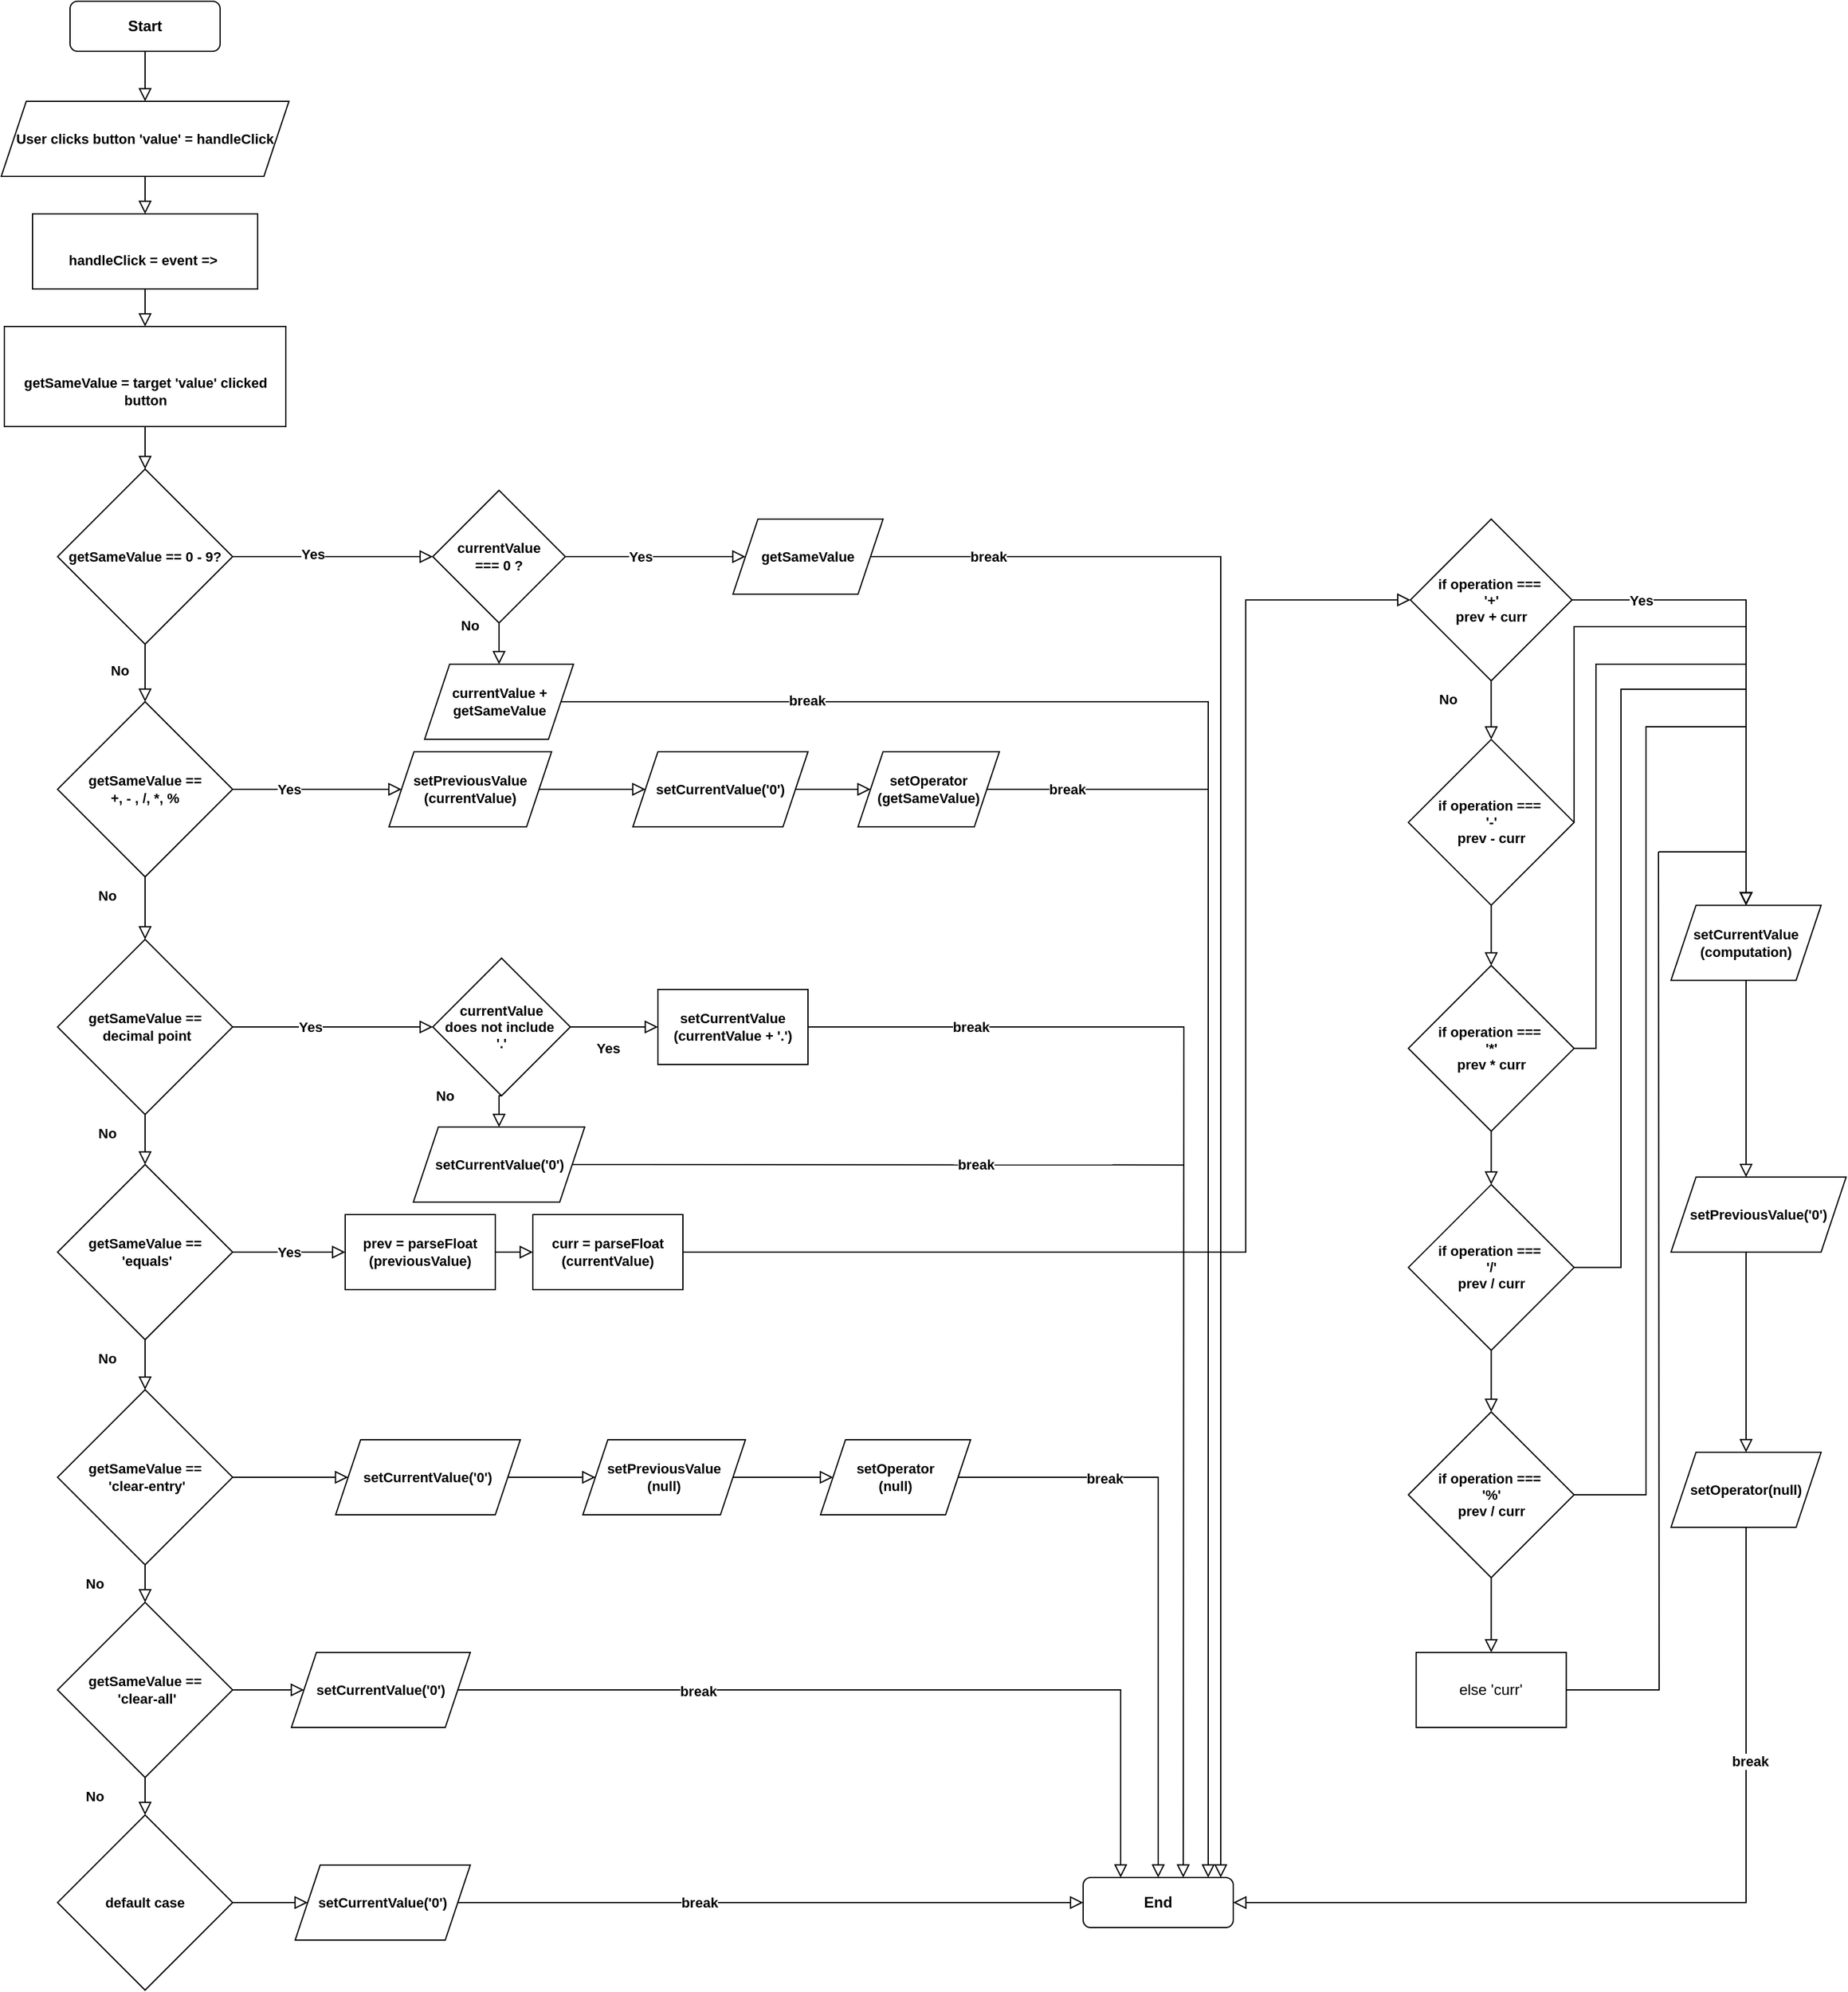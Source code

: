 <mxfile version="20.8.5" type="github">
  <diagram id="C5RBs43oDa-KdzZeNtuy" name="Page-1">
    <mxGraphModel dx="1429" dy="870" grid="1" gridSize="10" guides="1" tooltips="1" connect="1" arrows="1" fold="1" page="1" pageScale="1" pageWidth="1169" pageHeight="827" math="0" shadow="0">
      <root>
        <mxCell id="WIyWlLk6GJQsqaUBKTNV-0" />
        <mxCell id="WIyWlLk6GJQsqaUBKTNV-1" parent="WIyWlLk6GJQsqaUBKTNV-0" />
        <mxCell id="snvaKucYY-6g54bYGPEN-14" style="edgeStyle=orthogonalEdgeStyle;shape=connector;rounded=0;orthogonalLoop=1;jettySize=auto;html=1;exitX=0.5;exitY=1;exitDx=0;exitDy=0;shadow=0;labelBackgroundColor=none;strokeColor=default;strokeWidth=1;fontFamily=Helvetica;fontSize=11;fontColor=default;endArrow=block;endFill=0;endSize=8;entryX=0.5;entryY=0;entryDx=0;entryDy=0;" parent="WIyWlLk6GJQsqaUBKTNV-1" source="WIyWlLk6GJQsqaUBKTNV-3" target="snvaKucYY-6g54bYGPEN-17" edge="1">
          <mxGeometry relative="1" as="geometry">
            <mxPoint x="220" y="140" as="targetPoint" />
          </mxGeometry>
        </mxCell>
        <mxCell id="WIyWlLk6GJQsqaUBKTNV-3" value="Start" style="rounded=1;whiteSpace=wrap;html=1;fontSize=12;glass=0;strokeWidth=1;shadow=0;fontStyle=1" parent="WIyWlLk6GJQsqaUBKTNV-1" vertex="1">
          <mxGeometry x="160" y="40" width="120" height="40" as="geometry" />
        </mxCell>
        <mxCell id="WIyWlLk6GJQsqaUBKTNV-11" value="End" style="rounded=1;whiteSpace=wrap;html=1;fontSize=12;glass=0;strokeWidth=1;shadow=0;fontStyle=1" parent="WIyWlLk6GJQsqaUBKTNV-1" vertex="1">
          <mxGeometry x="970" y="1540" width="120" height="40" as="geometry" />
        </mxCell>
        <mxCell id="snvaKucYY-6g54bYGPEN-28" style="edgeStyle=orthogonalEdgeStyle;shape=connector;rounded=0;orthogonalLoop=1;jettySize=auto;html=1;shadow=0;labelBackgroundColor=none;strokeColor=default;strokeWidth=1;fontFamily=Helvetica;fontSize=11;fontColor=default;endArrow=block;endFill=0;endSize=8;" parent="WIyWlLk6GJQsqaUBKTNV-1" source="snvaKucYY-6g54bYGPEN-17" target="snvaKucYY-6g54bYGPEN-26" edge="1">
          <mxGeometry relative="1" as="geometry" />
        </mxCell>
        <mxCell id="snvaKucYY-6g54bYGPEN-17" value="User clicks button &#39;value&#39; = handleClick" style="shape=parallelogram;perimeter=parallelogramPerimeter;whiteSpace=wrap;html=1;fixedSize=1;fontFamily=Helvetica;fontSize=11;fontColor=default;fontStyle=1" parent="WIyWlLk6GJQsqaUBKTNV-1" vertex="1">
          <mxGeometry x="105" y="120" width="230" height="60" as="geometry" />
        </mxCell>
        <mxCell id="snvaKucYY-6g54bYGPEN-39" style="edgeStyle=orthogonalEdgeStyle;shape=connector;rounded=0;orthogonalLoop=1;jettySize=auto;html=1;exitX=0.5;exitY=1;exitDx=0;exitDy=0;shadow=0;labelBackgroundColor=none;strokeColor=default;strokeWidth=1;fontFamily=Helvetica;fontSize=11;fontColor=default;endArrow=block;endFill=0;endSize=8;" parent="WIyWlLk6GJQsqaUBKTNV-1" source="snvaKucYY-6g54bYGPEN-20" target="snvaKucYY-6g54bYGPEN-33" edge="1">
          <mxGeometry relative="1" as="geometry" />
        </mxCell>
        <mxCell id="snvaKucYY-6g54bYGPEN-61" style="edgeStyle=orthogonalEdgeStyle;shape=connector;rounded=0;orthogonalLoop=1;jettySize=auto;html=1;shadow=0;labelBackgroundColor=none;strokeColor=default;strokeWidth=1;fontFamily=Helvetica;fontSize=11;fontColor=default;endArrow=block;endFill=0;endSize=8;entryX=0;entryY=0.5;entryDx=0;entryDy=0;" parent="WIyWlLk6GJQsqaUBKTNV-1" source="snvaKucYY-6g54bYGPEN-20" target="snvaKucYY-6g54bYGPEN-65" edge="1">
          <mxGeometry relative="1" as="geometry">
            <mxPoint x="520" y="484" as="targetPoint" />
          </mxGeometry>
        </mxCell>
        <mxCell id="snvaKucYY-6g54bYGPEN-62" value="Yes" style="edgeLabel;html=1;align=center;verticalAlign=middle;resizable=0;points=[];fontSize=11;fontFamily=Helvetica;fontColor=default;fontStyle=1" parent="snvaKucYY-6g54bYGPEN-61" vertex="1" connectable="0">
          <mxGeometry x="-0.2" y="2" relative="1" as="geometry">
            <mxPoint as="offset" />
          </mxGeometry>
        </mxCell>
        <mxCell id="snvaKucYY-6g54bYGPEN-20" value="getSameValue == 0 - 9?" style="rhombus;whiteSpace=wrap;html=1;fontFamily=Helvetica;fontSize=11;fontColor=default;fontStyle=1" parent="WIyWlLk6GJQsqaUBKTNV-1" vertex="1">
          <mxGeometry x="150" y="414" width="140" height="140" as="geometry" />
        </mxCell>
        <mxCell id="snvaKucYY-6g54bYGPEN-47" style="edgeStyle=orthogonalEdgeStyle;shape=connector;rounded=0;orthogonalLoop=1;jettySize=auto;html=1;entryX=0.5;entryY=0;entryDx=0;entryDy=0;shadow=0;labelBackgroundColor=none;strokeColor=default;strokeWidth=1;fontFamily=Helvetica;fontSize=11;fontColor=default;endArrow=block;endFill=0;endSize=8;" parent="WIyWlLk6GJQsqaUBKTNV-1" source="snvaKucYY-6g54bYGPEN-26" target="snvaKucYY-6g54bYGPEN-44" edge="1">
          <mxGeometry relative="1" as="geometry" />
        </mxCell>
        <mxCell id="snvaKucYY-6g54bYGPEN-26" value="&lt;br&gt;handleClick = event =&amp;gt;&amp;nbsp;" style="rounded=0;whiteSpace=wrap;html=1;fontFamily=Helvetica;fontSize=11;fontColor=default;fontStyle=1" parent="WIyWlLk6GJQsqaUBKTNV-1" vertex="1">
          <mxGeometry x="130" y="210" width="180" height="60" as="geometry" />
        </mxCell>
        <mxCell id="snvaKucYY-6g54bYGPEN-40" style="edgeStyle=orthogonalEdgeStyle;shape=connector;rounded=0;orthogonalLoop=1;jettySize=auto;html=1;shadow=0;labelBackgroundColor=none;strokeColor=default;strokeWidth=1;fontFamily=Helvetica;fontSize=11;fontColor=default;endArrow=block;endFill=0;endSize=8;" parent="WIyWlLk6GJQsqaUBKTNV-1" source="snvaKucYY-6g54bYGPEN-33" target="snvaKucYY-6g54bYGPEN-35" edge="1">
          <mxGeometry relative="1" as="geometry" />
        </mxCell>
        <mxCell id="snvaKucYY-6g54bYGPEN-74" style="edgeStyle=orthogonalEdgeStyle;shape=connector;rounded=0;orthogonalLoop=1;jettySize=auto;html=1;exitX=1;exitY=0.5;exitDx=0;exitDy=0;shadow=0;labelBackgroundColor=none;strokeColor=default;strokeWidth=1;fontFamily=Helvetica;fontSize=11;fontColor=default;endArrow=block;endFill=0;endSize=8;" parent="WIyWlLk6GJQsqaUBKTNV-1" source="snvaKucYY-6g54bYGPEN-33" target="snvaKucYY-6g54bYGPEN-76" edge="1">
          <mxGeometry relative="1" as="geometry">
            <mxPoint x="440" y="670" as="targetPoint" />
          </mxGeometry>
        </mxCell>
        <mxCell id="snvaKucYY-6g54bYGPEN-75" value="Yes" style="edgeLabel;html=1;align=center;verticalAlign=middle;resizable=0;points=[];fontSize=11;fontFamily=Helvetica;fontColor=default;fontStyle=1" parent="snvaKucYY-6g54bYGPEN-74" vertex="1" connectable="0">
          <mxGeometry x="-0.337" y="-2" relative="1" as="geometry">
            <mxPoint y="-2" as="offset" />
          </mxGeometry>
        </mxCell>
        <mxCell id="snvaKucYY-6g54bYGPEN-33" value="getSameValue ==&lt;br&gt;&amp;nbsp;+, - , /, *, %&amp;nbsp;" style="rhombus;whiteSpace=wrap;html=1;fontFamily=Helvetica;fontSize=11;fontColor=default;fontStyle=1" parent="WIyWlLk6GJQsqaUBKTNV-1" vertex="1">
          <mxGeometry x="150" y="600" width="140" height="140" as="geometry" />
        </mxCell>
        <mxCell id="snvaKucYY-6g54bYGPEN-41" style="edgeStyle=orthogonalEdgeStyle;shape=connector;rounded=0;orthogonalLoop=1;jettySize=auto;html=1;shadow=0;labelBackgroundColor=none;strokeColor=default;strokeWidth=1;fontFamily=Helvetica;fontSize=11;fontColor=default;endArrow=block;endFill=0;endSize=8;" parent="WIyWlLk6GJQsqaUBKTNV-1" source="snvaKucYY-6g54bYGPEN-35" target="snvaKucYY-6g54bYGPEN-36" edge="1">
          <mxGeometry relative="1" as="geometry" />
        </mxCell>
        <mxCell id="snvaKucYY-6g54bYGPEN-87" style="edgeStyle=orthogonalEdgeStyle;shape=connector;rounded=0;orthogonalLoop=1;jettySize=auto;html=1;shadow=0;labelBackgroundColor=none;strokeColor=default;strokeWidth=1;fontFamily=Helvetica;fontSize=11;fontColor=default;endArrow=block;endFill=0;endSize=8;entryX=0;entryY=0.5;entryDx=0;entryDy=0;" parent="WIyWlLk6GJQsqaUBKTNV-1" source="snvaKucYY-6g54bYGPEN-35" target="snvaKucYY-6g54bYGPEN-92" edge="1">
          <mxGeometry relative="1" as="geometry">
            <mxPoint x="457" y="860" as="targetPoint" />
          </mxGeometry>
        </mxCell>
        <mxCell id="snvaKucYY-6g54bYGPEN-88" value="Yes" style="edgeLabel;html=1;align=center;verticalAlign=middle;resizable=0;points=[];fontSize=11;fontFamily=Helvetica;fontColor=default;fontStyle=1" parent="snvaKucYY-6g54bYGPEN-87" vertex="1" connectable="0">
          <mxGeometry x="-0.224" relative="1" as="geometry">
            <mxPoint as="offset" />
          </mxGeometry>
        </mxCell>
        <mxCell id="snvaKucYY-6g54bYGPEN-35" value="getSameValue ==&lt;br&gt;&amp;nbsp;decimal point" style="rhombus;whiteSpace=wrap;html=1;fontFamily=Helvetica;fontSize=11;fontColor=default;fontStyle=1" parent="WIyWlLk6GJQsqaUBKTNV-1" vertex="1">
          <mxGeometry x="150" y="790" width="140" height="140" as="geometry" />
        </mxCell>
        <mxCell id="snvaKucYY-6g54bYGPEN-42" style="edgeStyle=orthogonalEdgeStyle;shape=connector;rounded=0;orthogonalLoop=1;jettySize=auto;html=1;shadow=0;labelBackgroundColor=none;strokeColor=default;strokeWidth=1;fontFamily=Helvetica;fontSize=11;fontColor=default;endArrow=block;endFill=0;endSize=8;" parent="WIyWlLk6GJQsqaUBKTNV-1" source="snvaKucYY-6g54bYGPEN-36" target="snvaKucYY-6g54bYGPEN-38" edge="1">
          <mxGeometry relative="1" as="geometry" />
        </mxCell>
        <mxCell id="snvaKucYY-6g54bYGPEN-100" style="edgeStyle=orthogonalEdgeStyle;shape=connector;rounded=0;orthogonalLoop=1;jettySize=auto;html=1;shadow=0;labelBackgroundColor=none;strokeColor=default;strokeWidth=1;fontFamily=Helvetica;fontSize=11;fontColor=default;endArrow=block;endFill=0;endSize=8;entryX=0;entryY=0.5;entryDx=0;entryDy=0;" parent="WIyWlLk6GJQsqaUBKTNV-1" source="snvaKucYY-6g54bYGPEN-36" target="snvaKucYY-6g54bYGPEN-102" edge="1">
          <mxGeometry relative="1" as="geometry">
            <mxPoint x="380" y="1040" as="targetPoint" />
          </mxGeometry>
        </mxCell>
        <mxCell id="snvaKucYY-6g54bYGPEN-36" value="getSameValue ==&lt;br&gt;&amp;nbsp;&#39;equals&#39;" style="rhombus;whiteSpace=wrap;html=1;fontFamily=Helvetica;fontSize=11;fontColor=default;fontStyle=1" parent="WIyWlLk6GJQsqaUBKTNV-1" vertex="1">
          <mxGeometry x="150" y="970" width="140" height="140" as="geometry" />
        </mxCell>
        <mxCell id="snvaKucYY-6g54bYGPEN-49" style="edgeStyle=orthogonalEdgeStyle;shape=connector;rounded=0;orthogonalLoop=1;jettySize=auto;html=1;shadow=0;labelBackgroundColor=none;strokeColor=default;strokeWidth=1;fontFamily=Helvetica;fontSize=11;fontColor=default;endArrow=block;endFill=0;endSize=8;" parent="WIyWlLk6GJQsqaUBKTNV-1" source="snvaKucYY-6g54bYGPEN-37" target="snvaKucYY-6g54bYGPEN-45" edge="1">
          <mxGeometry relative="1" as="geometry" />
        </mxCell>
        <mxCell id="snvaKucYY-6g54bYGPEN-164" style="edgeStyle=orthogonalEdgeStyle;shape=connector;rounded=0;orthogonalLoop=1;jettySize=auto;html=1;shadow=0;labelBackgroundColor=none;strokeColor=default;strokeWidth=1;fontFamily=Helvetica;fontSize=11;fontColor=default;endArrow=block;endFill=0;endSize=8;" parent="WIyWlLk6GJQsqaUBKTNV-1" source="snvaKucYY-6g54bYGPEN-37" target="snvaKucYY-6g54bYGPEN-160" edge="1">
          <mxGeometry relative="1" as="geometry" />
        </mxCell>
        <mxCell id="snvaKucYY-6g54bYGPEN-37" value="getSameValue ==&lt;br&gt;&amp;nbsp;&#39;clear-all&#39;" style="rhombus;whiteSpace=wrap;html=1;fontFamily=Helvetica;fontSize=11;fontColor=default;fontStyle=1" parent="WIyWlLk6GJQsqaUBKTNV-1" vertex="1">
          <mxGeometry x="150" y="1320" width="140" height="140" as="geometry" />
        </mxCell>
        <mxCell id="snvaKucYY-6g54bYGPEN-43" style="edgeStyle=orthogonalEdgeStyle;shape=connector;rounded=0;orthogonalLoop=1;jettySize=auto;html=1;shadow=0;labelBackgroundColor=none;strokeColor=default;strokeWidth=1;fontFamily=Helvetica;fontSize=11;fontColor=default;endArrow=block;endFill=0;endSize=8;" parent="WIyWlLk6GJQsqaUBKTNV-1" source="snvaKucYY-6g54bYGPEN-38" target="snvaKucYY-6g54bYGPEN-37" edge="1">
          <mxGeometry relative="1" as="geometry" />
        </mxCell>
        <mxCell id="snvaKucYY-6g54bYGPEN-156" style="edgeStyle=orthogonalEdgeStyle;shape=connector;rounded=0;orthogonalLoop=1;jettySize=auto;html=1;shadow=0;labelBackgroundColor=none;strokeColor=default;strokeWidth=1;fontFamily=Helvetica;fontSize=11;fontColor=default;endArrow=block;endFill=0;endSize=8;entryX=0;entryY=0.5;entryDx=0;entryDy=0;" parent="WIyWlLk6GJQsqaUBKTNV-1" source="snvaKucYY-6g54bYGPEN-38" target="snvaKucYY-6g54bYGPEN-157" edge="1">
          <mxGeometry relative="1" as="geometry">
            <mxPoint x="400" y="1220" as="targetPoint" />
          </mxGeometry>
        </mxCell>
        <mxCell id="snvaKucYY-6g54bYGPEN-38" value="getSameValue ==&lt;br&gt;&amp;nbsp;&#39;clear-entry&#39;" style="rhombus;whiteSpace=wrap;html=1;fontFamily=Helvetica;fontSize=11;fontColor=default;fontStyle=1" parent="WIyWlLk6GJQsqaUBKTNV-1" vertex="1">
          <mxGeometry x="150" y="1150" width="140" height="140" as="geometry" />
        </mxCell>
        <mxCell id="snvaKucYY-6g54bYGPEN-48" style="edgeStyle=orthogonalEdgeStyle;shape=connector;rounded=0;orthogonalLoop=1;jettySize=auto;html=1;entryX=0.5;entryY=0;entryDx=0;entryDy=0;shadow=0;labelBackgroundColor=none;strokeColor=default;strokeWidth=1;fontFamily=Helvetica;fontSize=11;fontColor=default;endArrow=block;endFill=0;endSize=8;" parent="WIyWlLk6GJQsqaUBKTNV-1" source="snvaKucYY-6g54bYGPEN-44" target="snvaKucYY-6g54bYGPEN-20" edge="1">
          <mxGeometry relative="1" as="geometry" />
        </mxCell>
        <mxCell id="snvaKucYY-6g54bYGPEN-44" value="&lt;br&gt;&lt;p&gt;&lt;/p&gt;getSameValue = target &#39;value&#39; clicked button&lt;br&gt;" style="rounded=0;whiteSpace=wrap;html=1;fontFamily=Helvetica;fontSize=11;fontColor=default;fontStyle=1" parent="WIyWlLk6GJQsqaUBKTNV-1" vertex="1">
          <mxGeometry x="107.5" y="300" width="225" height="80" as="geometry" />
        </mxCell>
        <mxCell id="snvaKucYY-6g54bYGPEN-162" style="edgeStyle=orthogonalEdgeStyle;shape=connector;rounded=0;orthogonalLoop=1;jettySize=auto;html=1;shadow=0;labelBackgroundColor=none;strokeColor=default;strokeWidth=1;fontFamily=Helvetica;fontSize=11;fontColor=default;endArrow=block;endFill=0;endSize=8;" parent="WIyWlLk6GJQsqaUBKTNV-1" source="snvaKucYY-6g54bYGPEN-45" target="snvaKucYY-6g54bYGPEN-161" edge="1">
          <mxGeometry relative="1" as="geometry" />
        </mxCell>
        <mxCell id="snvaKucYY-6g54bYGPEN-45" value="default case" style="rhombus;whiteSpace=wrap;html=1;fontFamily=Helvetica;fontSize=11;fontColor=default;fontStyle=1" parent="WIyWlLk6GJQsqaUBKTNV-1" vertex="1">
          <mxGeometry x="150" y="1490" width="140" height="140" as="geometry" />
        </mxCell>
        <mxCell id="snvaKucYY-6g54bYGPEN-55" value="No" style="text;html=1;strokeColor=none;fillColor=none;align=center;verticalAlign=middle;whiteSpace=wrap;rounded=0;fontFamily=Helvetica;fontSize=11;fontColor=default;fontStyle=1" parent="WIyWlLk6GJQsqaUBKTNV-1" vertex="1">
          <mxGeometry x="170" y="560" width="60" height="30" as="geometry" />
        </mxCell>
        <mxCell id="snvaKucYY-6g54bYGPEN-56" value="No" style="text;html=1;strokeColor=none;fillColor=none;align=center;verticalAlign=middle;whiteSpace=wrap;rounded=0;fontFamily=Helvetica;fontSize=11;fontColor=default;fontStyle=1" parent="WIyWlLk6GJQsqaUBKTNV-1" vertex="1">
          <mxGeometry x="160" y="740" width="60" height="30" as="geometry" />
        </mxCell>
        <mxCell id="snvaKucYY-6g54bYGPEN-57" value="No" style="text;html=1;strokeColor=none;fillColor=none;align=center;verticalAlign=middle;whiteSpace=wrap;rounded=0;fontFamily=Helvetica;fontSize=11;fontColor=default;fontStyle=1" parent="WIyWlLk6GJQsqaUBKTNV-1" vertex="1">
          <mxGeometry x="160" y="930" width="60" height="30" as="geometry" />
        </mxCell>
        <mxCell id="snvaKucYY-6g54bYGPEN-58" value="No" style="text;html=1;strokeColor=none;fillColor=none;align=center;verticalAlign=middle;whiteSpace=wrap;rounded=0;fontFamily=Helvetica;fontSize=11;fontColor=default;fontStyle=1" parent="WIyWlLk6GJQsqaUBKTNV-1" vertex="1">
          <mxGeometry x="160" y="1110" width="60" height="30" as="geometry" />
        </mxCell>
        <mxCell id="snvaKucYY-6g54bYGPEN-59" value="No" style="text;html=1;strokeColor=none;fillColor=none;align=center;verticalAlign=middle;whiteSpace=wrap;rounded=0;fontFamily=Helvetica;fontSize=11;fontColor=default;fontStyle=1" parent="WIyWlLk6GJQsqaUBKTNV-1" vertex="1">
          <mxGeometry x="150" y="1290" width="60" height="30" as="geometry" />
        </mxCell>
        <mxCell id="snvaKucYY-6g54bYGPEN-60" value="No" style="text;html=1;strokeColor=none;fillColor=none;align=center;verticalAlign=middle;whiteSpace=wrap;rounded=0;fontFamily=Helvetica;fontSize=11;fontColor=default;fontStyle=1" parent="WIyWlLk6GJQsqaUBKTNV-1" vertex="1">
          <mxGeometry x="150" y="1460" width="60" height="30" as="geometry" />
        </mxCell>
        <mxCell id="snvaKucYY-6g54bYGPEN-66" style="edgeStyle=orthogonalEdgeStyle;shape=connector;rounded=0;orthogonalLoop=1;jettySize=auto;html=1;exitX=1;exitY=0.5;exitDx=0;exitDy=0;shadow=0;labelBackgroundColor=none;strokeColor=default;strokeWidth=1;fontFamily=Helvetica;fontSize=11;fontColor=default;endArrow=block;endFill=0;endSize=8;entryX=0;entryY=0.5;entryDx=0;entryDy=0;" parent="WIyWlLk6GJQsqaUBKTNV-1" source="snvaKucYY-6g54bYGPEN-65" target="snvaKucYY-6g54bYGPEN-67" edge="1">
          <mxGeometry relative="1" as="geometry">
            <mxPoint x="700" y="484" as="targetPoint" />
          </mxGeometry>
        </mxCell>
        <mxCell id="snvaKucYY-6g54bYGPEN-69" value="Yes" style="edgeLabel;html=1;align=center;verticalAlign=middle;resizable=0;points=[];fontSize=11;fontFamily=Helvetica;fontColor=default;fontStyle=1" parent="snvaKucYY-6g54bYGPEN-66" vertex="1" connectable="0">
          <mxGeometry x="-0.164" y="-3" relative="1" as="geometry">
            <mxPoint y="-3" as="offset" />
          </mxGeometry>
        </mxCell>
        <mxCell id="snvaKucYY-6g54bYGPEN-70" style="edgeStyle=orthogonalEdgeStyle;shape=connector;rounded=0;orthogonalLoop=1;jettySize=auto;html=1;exitX=0.5;exitY=1;exitDx=0;exitDy=0;shadow=0;labelBackgroundColor=none;strokeColor=default;strokeWidth=1;fontFamily=Helvetica;fontSize=11;fontColor=default;endArrow=block;endFill=0;endSize=8;entryX=0.5;entryY=0;entryDx=0;entryDy=0;" parent="WIyWlLk6GJQsqaUBKTNV-1" source="snvaKucYY-6g54bYGPEN-65" target="snvaKucYY-6g54bYGPEN-71" edge="1">
          <mxGeometry relative="1" as="geometry">
            <mxPoint x="503" y="570" as="targetPoint" />
          </mxGeometry>
        </mxCell>
        <mxCell id="snvaKucYY-6g54bYGPEN-65" value="currentValue &lt;br&gt;=== 0 ?" style="rhombus;whiteSpace=wrap;html=1;fontFamily=Helvetica;fontSize=11;fontColor=default;fontStyle=1" parent="WIyWlLk6GJQsqaUBKTNV-1" vertex="1">
          <mxGeometry x="450" y="431" width="106" height="106" as="geometry" />
        </mxCell>
        <mxCell id="snvaKucYY-6g54bYGPEN-68" style="edgeStyle=orthogonalEdgeStyle;shape=connector;rounded=0;orthogonalLoop=1;jettySize=auto;html=1;shadow=0;labelBackgroundColor=none;strokeColor=default;strokeWidth=1;fontFamily=Helvetica;fontSize=11;fontColor=default;endArrow=block;endFill=0;endSize=8;" parent="WIyWlLk6GJQsqaUBKTNV-1" source="snvaKucYY-6g54bYGPEN-67" target="WIyWlLk6GJQsqaUBKTNV-11" edge="1">
          <mxGeometry relative="1" as="geometry">
            <Array as="points">
              <mxPoint x="1080" y="484" />
            </Array>
          </mxGeometry>
        </mxCell>
        <mxCell id="snvaKucYY-6g54bYGPEN-78" value="break" style="edgeLabel;html=1;align=center;verticalAlign=middle;resizable=0;points=[];fontSize=11;fontFamily=Helvetica;fontColor=default;fontStyle=1" parent="snvaKucYY-6g54bYGPEN-68" vertex="1" connectable="0">
          <mxGeometry x="-0.859" y="-4" relative="1" as="geometry">
            <mxPoint y="-4" as="offset" />
          </mxGeometry>
        </mxCell>
        <mxCell id="snvaKucYY-6g54bYGPEN-67" value="getSameValue" style="shape=parallelogram;perimeter=parallelogramPerimeter;whiteSpace=wrap;html=1;fixedSize=1;fontFamily=Helvetica;fontSize=11;fontColor=default;align=center;strokeColor=default;fillColor=default;fontStyle=1" parent="WIyWlLk6GJQsqaUBKTNV-1" vertex="1">
          <mxGeometry x="690" y="454" width="120" height="60" as="geometry" />
        </mxCell>
        <mxCell id="snvaKucYY-6g54bYGPEN-72" style="edgeStyle=orthogonalEdgeStyle;shape=connector;rounded=0;orthogonalLoop=1;jettySize=auto;html=1;entryX=0.833;entryY=0;entryDx=0;entryDy=0;entryPerimeter=0;shadow=0;labelBackgroundColor=none;strokeColor=default;strokeWidth=1;fontFamily=Helvetica;fontSize=11;fontColor=default;endArrow=block;endFill=0;endSize=8;" parent="WIyWlLk6GJQsqaUBKTNV-1" source="snvaKucYY-6g54bYGPEN-71" target="WIyWlLk6GJQsqaUBKTNV-11" edge="1">
          <mxGeometry relative="1" as="geometry" />
        </mxCell>
        <mxCell id="snvaKucYY-6g54bYGPEN-77" value="break" style="edgeLabel;html=1;align=center;verticalAlign=middle;resizable=0;points=[];fontSize=11;fontFamily=Helvetica;fontColor=default;fontStyle=1" parent="snvaKucYY-6g54bYGPEN-72" vertex="1" connectable="0">
          <mxGeometry x="-0.731" y="1" relative="1" as="geometry">
            <mxPoint as="offset" />
          </mxGeometry>
        </mxCell>
        <mxCell id="snvaKucYY-6g54bYGPEN-71" value="currentValue + getSameValue" style="shape=parallelogram;perimeter=parallelogramPerimeter;whiteSpace=wrap;html=1;fixedSize=1;fontFamily=Helvetica;fontSize=11;fontColor=default;align=center;strokeColor=default;fillColor=default;fontStyle=1" parent="WIyWlLk6GJQsqaUBKTNV-1" vertex="1">
          <mxGeometry x="443.5" y="570" width="119" height="60" as="geometry" />
        </mxCell>
        <mxCell id="snvaKucYY-6g54bYGPEN-73" value="No" style="text;html=1;strokeColor=none;fillColor=none;align=center;verticalAlign=middle;whiteSpace=wrap;rounded=0;fontFamily=Helvetica;fontSize=11;fontColor=default;fontStyle=1" parent="WIyWlLk6GJQsqaUBKTNV-1" vertex="1">
          <mxGeometry x="450" y="524" width="60" height="30" as="geometry" />
        </mxCell>
        <mxCell id="snvaKucYY-6g54bYGPEN-82" style="edgeStyle=orthogonalEdgeStyle;shape=connector;rounded=0;orthogonalLoop=1;jettySize=auto;html=1;entryX=0;entryY=0.5;entryDx=0;entryDy=0;shadow=0;labelBackgroundColor=none;strokeColor=default;strokeWidth=1;fontFamily=Helvetica;fontSize=11;fontColor=default;endArrow=block;endFill=0;endSize=8;" parent="WIyWlLk6GJQsqaUBKTNV-1" source="snvaKucYY-6g54bYGPEN-76" target="snvaKucYY-6g54bYGPEN-81" edge="1">
          <mxGeometry relative="1" as="geometry" />
        </mxCell>
        <mxCell id="snvaKucYY-6g54bYGPEN-76" value="setPreviousValue&lt;br&gt;(currentValue)" style="shape=parallelogram;perimeter=parallelogramPerimeter;whiteSpace=wrap;html=1;fixedSize=1;fontFamily=Helvetica;fontSize=11;fontColor=default;align=center;strokeColor=default;fillColor=default;fontStyle=1" parent="WIyWlLk6GJQsqaUBKTNV-1" vertex="1">
          <mxGeometry x="415" y="640" width="130" height="60" as="geometry" />
        </mxCell>
        <mxCell id="snvaKucYY-6g54bYGPEN-84" style="edgeStyle=orthogonalEdgeStyle;shape=connector;rounded=0;orthogonalLoop=1;jettySize=auto;html=1;entryX=0;entryY=0.5;entryDx=0;entryDy=0;shadow=0;labelBackgroundColor=none;strokeColor=default;strokeWidth=1;fontFamily=Helvetica;fontSize=11;fontColor=default;endArrow=block;endFill=0;endSize=8;" parent="WIyWlLk6GJQsqaUBKTNV-1" source="snvaKucYY-6g54bYGPEN-81" target="snvaKucYY-6g54bYGPEN-83" edge="1">
          <mxGeometry relative="1" as="geometry" />
        </mxCell>
        <mxCell id="snvaKucYY-6g54bYGPEN-81" value="setCurrentValue(&#39;0&#39;)" style="shape=parallelogram;perimeter=parallelogramPerimeter;whiteSpace=wrap;html=1;fixedSize=1;fontFamily=Helvetica;fontSize=11;fontColor=default;align=center;strokeColor=default;fillColor=default;fontStyle=1" parent="WIyWlLk6GJQsqaUBKTNV-1" vertex="1">
          <mxGeometry x="610" y="640" width="140" height="60" as="geometry" />
        </mxCell>
        <mxCell id="snvaKucYY-6g54bYGPEN-85" style="edgeStyle=orthogonalEdgeStyle;rounded=0;orthogonalLoop=1;jettySize=auto;html=1;shadow=0;labelBackgroundColor=none;strokeColor=default;strokeWidth=1;fontFamily=Helvetica;fontSize=11;fontColor=default;endArrow=none;endFill=0;" parent="WIyWlLk6GJQsqaUBKTNV-1" source="snvaKucYY-6g54bYGPEN-83" edge="1">
          <mxGeometry relative="1" as="geometry">
            <mxPoint x="1070" y="1530" as="targetPoint" />
            <Array as="points">
              <mxPoint x="1070" y="670" />
            </Array>
          </mxGeometry>
        </mxCell>
        <mxCell id="snvaKucYY-6g54bYGPEN-86" value="break" style="edgeLabel;html=1;align=center;verticalAlign=middle;resizable=0;points=[];fontSize=11;fontFamily=Helvetica;fontColor=default;fontStyle=1" parent="snvaKucYY-6g54bYGPEN-85" vertex="1" connectable="0">
          <mxGeometry x="-0.845" y="4" relative="1" as="geometry">
            <mxPoint x="-17" y="4" as="offset" />
          </mxGeometry>
        </mxCell>
        <mxCell id="snvaKucYY-6g54bYGPEN-83" value="setOperator&lt;br&gt;(getSameValue)" style="shape=parallelogram;perimeter=parallelogramPerimeter;whiteSpace=wrap;html=1;fixedSize=1;fontFamily=Helvetica;fontSize=11;fontColor=default;align=center;strokeColor=default;fillColor=default;fontStyle=1" parent="WIyWlLk6GJQsqaUBKTNV-1" vertex="1">
          <mxGeometry x="790" y="640" width="113" height="60" as="geometry" />
        </mxCell>
        <mxCell id="snvaKucYY-6g54bYGPEN-94" style="edgeStyle=orthogonalEdgeStyle;shape=connector;rounded=0;orthogonalLoop=1;jettySize=auto;html=1;exitX=0.5;exitY=1;exitDx=0;exitDy=0;entryX=0.5;entryY=0;entryDx=0;entryDy=0;shadow=0;labelBackgroundColor=none;strokeColor=default;strokeWidth=1;fontFamily=Helvetica;fontSize=11;fontColor=default;endArrow=block;endFill=0;endSize=8;" parent="WIyWlLk6GJQsqaUBKTNV-1" source="snvaKucYY-6g54bYGPEN-92" target="snvaKucYY-6g54bYGPEN-93" edge="1">
          <mxGeometry relative="1" as="geometry" />
        </mxCell>
        <mxCell id="snvaKucYY-6g54bYGPEN-96" style="edgeStyle=orthogonalEdgeStyle;shape=connector;rounded=0;orthogonalLoop=1;jettySize=auto;html=1;exitX=1;exitY=0.5;exitDx=0;exitDy=0;shadow=0;labelBackgroundColor=none;strokeColor=default;strokeWidth=1;fontFamily=Helvetica;fontSize=11;fontColor=default;endArrow=block;endFill=0;endSize=8;" parent="WIyWlLk6GJQsqaUBKTNV-1" source="snvaKucYY-6g54bYGPEN-92" target="snvaKucYY-6g54bYGPEN-95" edge="1">
          <mxGeometry relative="1" as="geometry" />
        </mxCell>
        <mxCell id="snvaKucYY-6g54bYGPEN-92" value="currentValue&lt;br&gt;does not include&amp;nbsp;&lt;br&gt;&#39;.&#39;" style="rhombus;whiteSpace=wrap;html=1;fontFamily=Helvetica;fontSize=11;fontColor=default;fontStyle=1" parent="WIyWlLk6GJQsqaUBKTNV-1" vertex="1">
          <mxGeometry x="450" y="805" width="110" height="110" as="geometry" />
        </mxCell>
        <mxCell id="2EMOW8nWcI9XX6HCm4bZ-7" style="edgeStyle=none;curved=1;rounded=0;orthogonalLoop=1;jettySize=auto;html=1;exitX=1;exitY=0.5;exitDx=0;exitDy=0;fontSize=12;endArrow=none;endFill=0;" edge="1" parent="WIyWlLk6GJQsqaUBKTNV-1" source="snvaKucYY-6g54bYGPEN-93">
          <mxGeometry relative="1" as="geometry">
            <mxPoint x="1050.0" y="970.333" as="targetPoint" />
          </mxGeometry>
        </mxCell>
        <mxCell id="2EMOW8nWcI9XX6HCm4bZ-8" value="break" style="edgeLabel;html=1;align=center;verticalAlign=middle;resizable=0;points=[];fontSize=11;fontStyle=1" vertex="1" connectable="0" parent="2EMOW8nWcI9XX6HCm4bZ-7">
          <mxGeometry x="0.319" relative="1" as="geometry">
            <mxPoint as="offset" />
          </mxGeometry>
        </mxCell>
        <mxCell id="snvaKucYY-6g54bYGPEN-93" value="setCurrentValue(&#39;0&#39;)" style="shape=parallelogram;perimeter=parallelogramPerimeter;whiteSpace=wrap;html=1;fixedSize=1;fontFamily=Helvetica;fontSize=11;fontColor=default;align=center;strokeColor=default;fillColor=default;fontStyle=1" parent="WIyWlLk6GJQsqaUBKTNV-1" vertex="1">
          <mxGeometry x="434.5" y="940" width="137" height="60" as="geometry" />
        </mxCell>
        <mxCell id="snvaKucYY-6g54bYGPEN-97" style="edgeStyle=orthogonalEdgeStyle;shape=connector;rounded=0;orthogonalLoop=1;jettySize=auto;html=1;shadow=0;labelBackgroundColor=none;strokeColor=default;strokeWidth=1;fontFamily=Helvetica;fontSize=11;fontColor=default;endArrow=block;endFill=0;endSize=8;" parent="WIyWlLk6GJQsqaUBKTNV-1" source="snvaKucYY-6g54bYGPEN-95" edge="1">
          <mxGeometry relative="1" as="geometry">
            <mxPoint x="1050" y="1540" as="targetPoint" />
          </mxGeometry>
        </mxCell>
        <mxCell id="snvaKucYY-6g54bYGPEN-95" value="setCurrentValue&lt;br&gt;(currentValue + &#39;.&#39;)" style="rounded=0;whiteSpace=wrap;html=1;fontFamily=Helvetica;fontSize=11;fontColor=default;fontStyle=1" parent="WIyWlLk6GJQsqaUBKTNV-1" vertex="1">
          <mxGeometry x="630" y="830" width="120" height="60" as="geometry" />
        </mxCell>
        <mxCell id="snvaKucYY-6g54bYGPEN-98" value="No" style="text;html=1;strokeColor=none;fillColor=none;align=center;verticalAlign=middle;whiteSpace=wrap;rounded=0;fontFamily=Helvetica;fontSize=11;fontColor=default;fontStyle=1" parent="WIyWlLk6GJQsqaUBKTNV-1" vertex="1">
          <mxGeometry x="430" y="900" width="60" height="30" as="geometry" />
        </mxCell>
        <mxCell id="snvaKucYY-6g54bYGPEN-99" value="break" style="edgeLabel;html=1;align=center;verticalAlign=middle;resizable=0;points=[];fontSize=11;fontFamily=Helvetica;fontColor=default;fontStyle=1" parent="WIyWlLk6GJQsqaUBKTNV-1" vertex="1" connectable="0">
          <mxGeometry x="879.998" y="860" as="geometry" />
        </mxCell>
        <mxCell id="snvaKucYY-6g54bYGPEN-107" style="edgeStyle=orthogonalEdgeStyle;shape=connector;rounded=0;orthogonalLoop=1;jettySize=auto;html=1;entryX=0;entryY=0.5;entryDx=0;entryDy=0;shadow=0;labelBackgroundColor=none;strokeColor=default;strokeWidth=1;fontFamily=Helvetica;fontSize=11;fontColor=default;endArrow=block;endFill=0;endSize=8;" parent="WIyWlLk6GJQsqaUBKTNV-1" source="snvaKucYY-6g54bYGPEN-102" target="snvaKucYY-6g54bYGPEN-106" edge="1">
          <mxGeometry relative="1" as="geometry" />
        </mxCell>
        <mxCell id="snvaKucYY-6g54bYGPEN-102" value="prev = parseFloat&lt;br&gt;(previousValue)" style="rounded=0;whiteSpace=wrap;html=1;fontFamily=Helvetica;fontSize=11;fontColor=default;fontStyle=1" parent="WIyWlLk6GJQsqaUBKTNV-1" vertex="1">
          <mxGeometry x="380" y="1010" width="120" height="60" as="geometry" />
        </mxCell>
        <mxCell id="snvaKucYY-6g54bYGPEN-103" value="Yes" style="edgeLabel;html=1;align=center;verticalAlign=middle;resizable=0;points=[];fontSize=11;fontFamily=Helvetica;fontColor=default;fontStyle=1" parent="WIyWlLk6GJQsqaUBKTNV-1" vertex="1" connectable="0">
          <mxGeometry x="335.003" y="1040" as="geometry" />
        </mxCell>
        <mxCell id="snvaKucYY-6g54bYGPEN-105" value="Yes" style="edgeLabel;html=1;align=center;verticalAlign=middle;resizable=0;points=[];fontSize=11;fontFamily=Helvetica;fontColor=default;fontStyle=1" parent="WIyWlLk6GJQsqaUBKTNV-1" vertex="1" connectable="0">
          <mxGeometry x="590.003" y="877.13" as="geometry" />
        </mxCell>
        <mxCell id="snvaKucYY-6g54bYGPEN-109" style="edgeStyle=orthogonalEdgeStyle;shape=connector;rounded=0;orthogonalLoop=1;jettySize=auto;html=1;entryX=0;entryY=0.5;entryDx=0;entryDy=0;shadow=0;labelBackgroundColor=none;strokeColor=default;strokeWidth=1;fontFamily=Helvetica;fontSize=11;fontColor=default;endArrow=block;endFill=0;endSize=8;" parent="WIyWlLk6GJQsqaUBKTNV-1" source="snvaKucYY-6g54bYGPEN-106" target="snvaKucYY-6g54bYGPEN-111" edge="1">
          <mxGeometry relative="1" as="geometry">
            <mxPoint x="680" y="1040" as="targetPoint" />
            <Array as="points">
              <mxPoint x="1100" y="1040" />
              <mxPoint x="1100" y="519" />
            </Array>
          </mxGeometry>
        </mxCell>
        <mxCell id="snvaKucYY-6g54bYGPEN-106" value="curr = parseFloat&lt;br&gt;(currentValue)" style="rounded=0;whiteSpace=wrap;html=1;fontFamily=Helvetica;fontSize=11;fontColor=default;fontStyle=1" parent="WIyWlLk6GJQsqaUBKTNV-1" vertex="1">
          <mxGeometry x="530" y="1010" width="120" height="60" as="geometry" />
        </mxCell>
        <mxCell id="snvaKucYY-6g54bYGPEN-118" value="" style="edgeStyle=orthogonalEdgeStyle;shape=connector;rounded=0;orthogonalLoop=1;jettySize=auto;html=1;shadow=0;labelBackgroundColor=none;strokeColor=default;strokeWidth=1;fontFamily=Helvetica;fontSize=11;fontColor=default;endArrow=block;endFill=0;endSize=8;" parent="WIyWlLk6GJQsqaUBKTNV-1" source="snvaKucYY-6g54bYGPEN-114" target="snvaKucYY-6g54bYGPEN-117" edge="1">
          <mxGeometry relative="1" as="geometry">
            <Array as="points">
              <mxPoint x="1500" y="910" />
              <mxPoint x="1500" y="910" />
            </Array>
          </mxGeometry>
        </mxCell>
        <mxCell id="snvaKucYY-6g54bYGPEN-114" value="setCurrentValue&lt;br&gt;(computation)" style="shape=parallelogram;perimeter=parallelogramPerimeter;whiteSpace=wrap;html=1;fixedSize=1;fontFamily=Helvetica;fontSize=11;fontColor=default;align=center;strokeColor=default;fillColor=default;fontStyle=1" parent="WIyWlLk6GJQsqaUBKTNV-1" vertex="1">
          <mxGeometry x="1440.005" y="762.715" width="120" height="60" as="geometry" />
        </mxCell>
        <mxCell id="snvaKucYY-6g54bYGPEN-121" value="" style="edgeStyle=orthogonalEdgeStyle;shape=connector;rounded=0;orthogonalLoop=1;jettySize=auto;html=1;shadow=0;labelBackgroundColor=none;strokeColor=default;strokeWidth=1;fontFamily=Helvetica;fontSize=11;fontColor=default;endArrow=block;endFill=0;endSize=8;" parent="WIyWlLk6GJQsqaUBKTNV-1" source="snvaKucYY-6g54bYGPEN-117" target="snvaKucYY-6g54bYGPEN-120" edge="1">
          <mxGeometry relative="1" as="geometry">
            <Array as="points">
              <mxPoint x="1500" y="1090" />
              <mxPoint x="1500" y="1090" />
            </Array>
          </mxGeometry>
        </mxCell>
        <mxCell id="snvaKucYY-6g54bYGPEN-117" value="setPreviousValue(&#39;0&#39;)" style="shape=parallelogram;perimeter=parallelogramPerimeter;whiteSpace=wrap;html=1;fixedSize=1;fontFamily=Helvetica;fontSize=11;fontColor=default;align=center;strokeColor=default;fillColor=default;fontStyle=1" parent="WIyWlLk6GJQsqaUBKTNV-1" vertex="1">
          <mxGeometry x="1440.01" y="980" width="139.98" height="60" as="geometry" />
        </mxCell>
        <mxCell id="snvaKucYY-6g54bYGPEN-150" style="edgeStyle=orthogonalEdgeStyle;shape=connector;rounded=0;orthogonalLoop=1;jettySize=auto;html=1;shadow=0;labelBackgroundColor=none;strokeColor=default;strokeWidth=1;fontFamily=Helvetica;fontSize=11;fontColor=default;endArrow=block;endFill=0;endSize=8;entryX=1;entryY=0.5;entryDx=0;entryDy=0;" parent="WIyWlLk6GJQsqaUBKTNV-1" source="snvaKucYY-6g54bYGPEN-120" target="WIyWlLk6GJQsqaUBKTNV-11" edge="1">
          <mxGeometry relative="1" as="geometry">
            <mxPoint x="1180" y="1560" as="targetPoint" />
            <Array as="points">
              <mxPoint x="1500" y="1560" />
            </Array>
          </mxGeometry>
        </mxCell>
        <mxCell id="2EMOW8nWcI9XX6HCm4bZ-0" value="break" style="edgeLabel;html=1;align=center;verticalAlign=middle;resizable=0;points=[];fontSize=11;fontStyle=1" vertex="1" connectable="0" parent="snvaKucYY-6g54bYGPEN-150">
          <mxGeometry x="-0.475" y="3" relative="1" as="geometry">
            <mxPoint as="offset" />
          </mxGeometry>
        </mxCell>
        <mxCell id="snvaKucYY-6g54bYGPEN-120" value="setOperator(null)" style="shape=parallelogram;perimeter=parallelogramPerimeter;whiteSpace=wrap;html=1;fixedSize=1;fontFamily=Helvetica;fontSize=11;fontColor=default;align=center;strokeColor=default;fillColor=default;fontStyle=1" parent="WIyWlLk6GJQsqaUBKTNV-1" vertex="1">
          <mxGeometry x="1440.005" y="1199.995" width="120" height="60" as="geometry" />
        </mxCell>
        <mxCell id="snvaKucYY-6g54bYGPEN-143" value="" style="group" parent="WIyWlLk6GJQsqaUBKTNV-1" vertex="1" connectable="0">
          <mxGeometry x="1230" y="454" width="132.51" height="846.25" as="geometry" />
        </mxCell>
        <mxCell id="snvaKucYY-6g54bYGPEN-111" value="if operation ===&amp;nbsp;&lt;br&gt;&#39;+&#39;&lt;br&gt;prev +&amp;nbsp;curr" style="rhombus;whiteSpace=wrap;html=1;fontFamily=Helvetica;fontSize=11;fontColor=default;fontStyle=1" parent="snvaKucYY-6g54bYGPEN-143" vertex="1">
          <mxGeometry x="1.637" width="129.235" height="129.239" as="geometry" />
        </mxCell>
        <mxCell id="snvaKucYY-6g54bYGPEN-126" value="if operation ===&amp;nbsp;&lt;br&gt;&#39;-&#39;&lt;br&gt;prev - curr" style="rhombus;whiteSpace=wrap;html=1;fontFamily=Helvetica;fontSize=11;fontColor=default;fontStyle=1" parent="snvaKucYY-6g54bYGPEN-143" vertex="1">
          <mxGeometry y="176.198" width="132.51" height="132.514" as="geometry" />
        </mxCell>
        <mxCell id="snvaKucYY-6g54bYGPEN-127" value="" style="edgeStyle=orthogonalEdgeStyle;shape=connector;rounded=0;orthogonalLoop=1;jettySize=auto;html=1;shadow=0;labelBackgroundColor=none;strokeColor=default;strokeWidth=1;fontFamily=Helvetica;fontSize=11;fontColor=default;endArrow=block;endFill=0;endSize=8;" parent="snvaKucYY-6g54bYGPEN-143" source="snvaKucYY-6g54bYGPEN-111" target="snvaKucYY-6g54bYGPEN-126" edge="1">
          <mxGeometry relative="1" as="geometry" />
        </mxCell>
        <mxCell id="snvaKucYY-6g54bYGPEN-132" value="if operation ===&amp;nbsp;&lt;br&gt;&#39;*&#39;&lt;br&gt;prev * curr" style="rhombus;whiteSpace=wrap;html=1;fontFamily=Helvetica;fontSize=11;fontColor=default;fontStyle=1" parent="snvaKucYY-6g54bYGPEN-143" vertex="1">
          <mxGeometry y="356.868" width="132.51" height="132.514" as="geometry" />
        </mxCell>
        <mxCell id="snvaKucYY-6g54bYGPEN-133" value="" style="edgeStyle=orthogonalEdgeStyle;shape=connector;rounded=0;orthogonalLoop=1;jettySize=auto;html=1;shadow=0;labelBackgroundColor=none;strokeColor=default;strokeWidth=1;fontFamily=Helvetica;fontSize=11;fontColor=default;endArrow=block;endFill=0;endSize=8;" parent="snvaKucYY-6g54bYGPEN-143" source="snvaKucYY-6g54bYGPEN-126" target="snvaKucYY-6g54bYGPEN-132" edge="1">
          <mxGeometry relative="1" as="geometry" />
        </mxCell>
        <mxCell id="snvaKucYY-6g54bYGPEN-136" value="if operation ===&amp;nbsp;&lt;br&gt;&#39;/&#39;&lt;br&gt;prev / curr" style="rhombus;whiteSpace=wrap;html=1;fontFamily=Helvetica;fontSize=11;fontColor=default;fontStyle=1" parent="snvaKucYY-6g54bYGPEN-143" vertex="1">
          <mxGeometry y="532.028" width="132.51" height="132.514" as="geometry" />
        </mxCell>
        <mxCell id="snvaKucYY-6g54bYGPEN-137" value="" style="edgeStyle=orthogonalEdgeStyle;shape=connector;rounded=0;orthogonalLoop=1;jettySize=auto;html=1;shadow=0;labelBackgroundColor=none;strokeColor=default;strokeWidth=1;fontFamily=Helvetica;fontSize=11;fontColor=default;endArrow=block;endFill=0;endSize=8;" parent="snvaKucYY-6g54bYGPEN-143" source="snvaKucYY-6g54bYGPEN-132" target="snvaKucYY-6g54bYGPEN-136" edge="1">
          <mxGeometry relative="1" as="geometry" />
        </mxCell>
        <mxCell id="snvaKucYY-6g54bYGPEN-138" value="if operation ===&amp;nbsp;&lt;br&gt;&#39;%&#39;&lt;br&gt;prev / curr" style="rhombus;whiteSpace=wrap;html=1;fontFamily=Helvetica;fontSize=11;fontColor=default;fontStyle=1" parent="snvaKucYY-6g54bYGPEN-143" vertex="1">
          <mxGeometry y="713.736" width="132.51" height="132.514" as="geometry" />
        </mxCell>
        <mxCell id="snvaKucYY-6g54bYGPEN-139" value="" style="edgeStyle=orthogonalEdgeStyle;shape=connector;rounded=0;orthogonalLoop=1;jettySize=auto;html=1;shadow=0;labelBackgroundColor=none;strokeColor=default;strokeWidth=1;fontFamily=Helvetica;fontSize=11;fontColor=default;endArrow=block;endFill=0;endSize=8;" parent="snvaKucYY-6g54bYGPEN-143" source="snvaKucYY-6g54bYGPEN-136" target="snvaKucYY-6g54bYGPEN-138" edge="1">
          <mxGeometry relative="1" as="geometry" />
        </mxCell>
        <mxCell id="2EMOW8nWcI9XX6HCm4bZ-9" value="No" style="text;html=1;strokeColor=none;fillColor=none;align=center;verticalAlign=middle;whiteSpace=wrap;rounded=0;fontFamily=Helvetica;fontSize=11;fontColor=default;fontStyle=1" vertex="1" parent="snvaKucYY-6g54bYGPEN-143">
          <mxGeometry x="1.64" y="129.24" width="60" height="30" as="geometry" />
        </mxCell>
        <mxCell id="snvaKucYY-6g54bYGPEN-145" style="edgeStyle=orthogonalEdgeStyle;shape=connector;rounded=0;orthogonalLoop=1;jettySize=auto;html=1;exitX=1;exitY=0.5;exitDx=0;exitDy=0;entryX=0.5;entryY=0;entryDx=0;entryDy=0;shadow=0;labelBackgroundColor=none;strokeColor=default;strokeWidth=1;fontFamily=Helvetica;fontSize=11;fontColor=default;endArrow=block;endFill=0;endSize=8;" parent="WIyWlLk6GJQsqaUBKTNV-1" source="snvaKucYY-6g54bYGPEN-111" target="snvaKucYY-6g54bYGPEN-114" edge="1">
          <mxGeometry relative="1" as="geometry">
            <Array as="points">
              <mxPoint x="1500" y="519" />
            </Array>
          </mxGeometry>
        </mxCell>
        <mxCell id="2EMOW8nWcI9XX6HCm4bZ-10" value="Yes" style="edgeLabel;html=1;align=center;verticalAlign=middle;resizable=0;points=[];fontStyle=1" vertex="1" connectable="0" parent="snvaKucYY-6g54bYGPEN-145">
          <mxGeometry x="-0.715" relative="1" as="geometry">
            <mxPoint as="offset" />
          </mxGeometry>
        </mxCell>
        <mxCell id="snvaKucYY-6g54bYGPEN-146" style="edgeStyle=orthogonalEdgeStyle;shape=connector;rounded=0;orthogonalLoop=1;jettySize=auto;html=1;exitX=1;exitY=0.5;exitDx=0;exitDy=0;shadow=0;labelBackgroundColor=none;strokeColor=default;strokeWidth=1;fontFamily=Helvetica;fontSize=11;fontColor=default;endArrow=block;endFill=0;endSize=8;" parent="WIyWlLk6GJQsqaUBKTNV-1" source="snvaKucYY-6g54bYGPEN-126" target="snvaKucYY-6g54bYGPEN-114" edge="1">
          <mxGeometry x="-0.053" y="70" relative="1" as="geometry">
            <Array as="points">
              <mxPoint x="1363" y="540" />
              <mxPoint x="1500" y="540" />
            </Array>
            <mxPoint as="offset" />
          </mxGeometry>
        </mxCell>
        <mxCell id="snvaKucYY-6g54bYGPEN-147" style="edgeStyle=orthogonalEdgeStyle;shape=connector;rounded=0;orthogonalLoop=1;jettySize=auto;html=1;entryX=0.5;entryY=0;entryDx=0;entryDy=0;shadow=0;labelBackgroundColor=none;strokeColor=default;strokeWidth=1;fontFamily=Helvetica;fontSize=11;fontColor=default;endArrow=block;endFill=0;endSize=8;" parent="WIyWlLk6GJQsqaUBKTNV-1" source="snvaKucYY-6g54bYGPEN-132" target="snvaKucYY-6g54bYGPEN-114" edge="1">
          <mxGeometry relative="1" as="geometry">
            <Array as="points">
              <mxPoint x="1380" y="877" />
              <mxPoint x="1380" y="570" />
              <mxPoint x="1500" y="570" />
            </Array>
          </mxGeometry>
        </mxCell>
        <mxCell id="snvaKucYY-6g54bYGPEN-152" style="edgeStyle=orthogonalEdgeStyle;shape=connector;rounded=0;orthogonalLoop=1;jettySize=auto;html=1;exitX=1;exitY=0.5;exitDx=0;exitDy=0;entryX=0.5;entryY=0;entryDx=0;entryDy=0;shadow=0;labelBackgroundColor=none;strokeColor=default;strokeWidth=1;fontFamily=Helvetica;fontSize=11;fontColor=default;endArrow=block;endFill=0;endSize=8;" parent="WIyWlLk6GJQsqaUBKTNV-1" source="snvaKucYY-6g54bYGPEN-136" target="snvaKucYY-6g54bYGPEN-114" edge="1">
          <mxGeometry x="0.02" y="10" relative="1" as="geometry">
            <Array as="points">
              <mxPoint x="1400" y="1052" />
              <mxPoint x="1400" y="590" />
              <mxPoint x="1500" y="590" />
            </Array>
            <mxPoint y="-1" as="offset" />
          </mxGeometry>
        </mxCell>
        <mxCell id="snvaKucYY-6g54bYGPEN-153" style="edgeStyle=orthogonalEdgeStyle;shape=connector;rounded=0;orthogonalLoop=1;jettySize=auto;html=1;shadow=0;labelBackgroundColor=none;strokeColor=default;strokeWidth=1;fontFamily=Helvetica;fontSize=11;fontColor=default;endArrow=none;endFill=0;endSize=8;" parent="WIyWlLk6GJQsqaUBKTNV-1" source="snvaKucYY-6g54bYGPEN-138" edge="1">
          <mxGeometry x="-0.02" y="10" relative="1" as="geometry">
            <mxPoint x="1500" y="740" as="targetPoint" />
            <Array as="points">
              <mxPoint x="1420" y="1234" />
              <mxPoint x="1420" y="620" />
              <mxPoint x="1500" y="620" />
              <mxPoint x="1500" y="740" />
            </Array>
            <mxPoint y="1" as="offset" />
          </mxGeometry>
        </mxCell>
        <mxCell id="snvaKucYY-6g54bYGPEN-168" style="edgeStyle=orthogonalEdgeStyle;shape=connector;rounded=0;orthogonalLoop=1;jettySize=auto;html=1;entryX=0;entryY=0.5;entryDx=0;entryDy=0;shadow=0;labelBackgroundColor=none;strokeColor=default;strokeWidth=1;fontFamily=Helvetica;fontSize=11;fontColor=default;endArrow=block;endFill=0;endSize=8;" parent="WIyWlLk6GJQsqaUBKTNV-1" source="snvaKucYY-6g54bYGPEN-157" target="snvaKucYY-6g54bYGPEN-158" edge="1">
          <mxGeometry relative="1" as="geometry" />
        </mxCell>
        <mxCell id="snvaKucYY-6g54bYGPEN-157" value="setCurrentValue(&#39;0&#39;)" style="shape=parallelogram;perimeter=parallelogramPerimeter;whiteSpace=wrap;html=1;fixedSize=1;fontFamily=Helvetica;fontSize=11;fontColor=default;align=center;strokeColor=default;fillColor=default;fontStyle=1" parent="WIyWlLk6GJQsqaUBKTNV-1" vertex="1">
          <mxGeometry x="372.35" y="1190" width="147.65" height="60" as="geometry" />
        </mxCell>
        <mxCell id="snvaKucYY-6g54bYGPEN-169" style="edgeStyle=orthogonalEdgeStyle;shape=connector;rounded=0;orthogonalLoop=1;jettySize=auto;html=1;shadow=0;labelBackgroundColor=none;strokeColor=default;strokeWidth=1;fontFamily=Helvetica;fontSize=11;fontColor=default;endArrow=block;endFill=0;endSize=8;" parent="WIyWlLk6GJQsqaUBKTNV-1" source="snvaKucYY-6g54bYGPEN-158" target="snvaKucYY-6g54bYGPEN-159" edge="1">
          <mxGeometry relative="1" as="geometry" />
        </mxCell>
        <mxCell id="snvaKucYY-6g54bYGPEN-158" value="setPreviousValue&lt;br&gt;(null)" style="shape=parallelogram;perimeter=parallelogramPerimeter;whiteSpace=wrap;html=1;fixedSize=1;fontFamily=Helvetica;fontSize=11;fontColor=default;align=center;strokeColor=default;fillColor=default;fontStyle=1" parent="WIyWlLk6GJQsqaUBKTNV-1" vertex="1">
          <mxGeometry x="570" y="1190" width="130" height="60" as="geometry" />
        </mxCell>
        <mxCell id="snvaKucYY-6g54bYGPEN-170" style="edgeStyle=orthogonalEdgeStyle;shape=connector;rounded=0;orthogonalLoop=1;jettySize=auto;html=1;entryX=0.5;entryY=0;entryDx=0;entryDy=0;shadow=0;labelBackgroundColor=none;strokeColor=default;strokeWidth=1;fontFamily=Helvetica;fontSize=11;fontColor=default;endArrow=block;endFill=0;endSize=8;" parent="WIyWlLk6GJQsqaUBKTNV-1" source="snvaKucYY-6g54bYGPEN-159" target="WIyWlLk6GJQsqaUBKTNV-11" edge="1">
          <mxGeometry relative="1" as="geometry">
            <Array as="points">
              <mxPoint x="1030" y="1220" />
            </Array>
          </mxGeometry>
        </mxCell>
        <mxCell id="2EMOW8nWcI9XX6HCm4bZ-5" value="break" style="edgeLabel;html=1;align=center;verticalAlign=middle;resizable=0;points=[];fontSize=11;fontStyle=1" vertex="1" connectable="0" parent="snvaKucYY-6g54bYGPEN-170">
          <mxGeometry x="-0.513" y="-1" relative="1" as="geometry">
            <mxPoint as="offset" />
          </mxGeometry>
        </mxCell>
        <mxCell id="snvaKucYY-6g54bYGPEN-159" value="setOperator&lt;br&gt;(null)" style="shape=parallelogram;perimeter=parallelogramPerimeter;whiteSpace=wrap;html=1;fixedSize=1;fontFamily=Helvetica;fontSize=11;fontColor=default;align=center;strokeColor=default;fillColor=default;fontStyle=1" parent="WIyWlLk6GJQsqaUBKTNV-1" vertex="1">
          <mxGeometry x="760" y="1190" width="120" height="60" as="geometry" />
        </mxCell>
        <mxCell id="snvaKucYY-6g54bYGPEN-165" style="edgeStyle=orthogonalEdgeStyle;shape=connector;rounded=0;orthogonalLoop=1;jettySize=auto;html=1;entryX=0.25;entryY=0;entryDx=0;entryDy=0;shadow=0;labelBackgroundColor=none;strokeColor=default;strokeWidth=1;fontFamily=Helvetica;fontSize=11;fontColor=default;endArrow=block;endFill=0;endSize=8;" parent="WIyWlLk6GJQsqaUBKTNV-1" source="snvaKucYY-6g54bYGPEN-160" target="WIyWlLk6GJQsqaUBKTNV-11" edge="1">
          <mxGeometry relative="1" as="geometry" />
        </mxCell>
        <mxCell id="2EMOW8nWcI9XX6HCm4bZ-3" value="break" style="edgeLabel;html=1;align=center;verticalAlign=middle;resizable=0;points=[];fontSize=11;fontStyle=1" vertex="1" connectable="0" parent="snvaKucYY-6g54bYGPEN-165">
          <mxGeometry x="-0.437" y="-1" relative="1" as="geometry">
            <mxPoint as="offset" />
          </mxGeometry>
        </mxCell>
        <mxCell id="snvaKucYY-6g54bYGPEN-160" value="setCurrentValue(&#39;0&#39;)" style="shape=parallelogram;perimeter=parallelogramPerimeter;whiteSpace=wrap;html=1;fixedSize=1;fontFamily=Helvetica;fontSize=11;fontColor=default;align=center;strokeColor=default;fillColor=default;fontStyle=1" parent="WIyWlLk6GJQsqaUBKTNV-1" vertex="1">
          <mxGeometry x="337" y="1360" width="143" height="60" as="geometry" />
        </mxCell>
        <mxCell id="snvaKucYY-6g54bYGPEN-163" style="edgeStyle=orthogonalEdgeStyle;shape=connector;rounded=0;orthogonalLoop=1;jettySize=auto;html=1;shadow=0;labelBackgroundColor=none;strokeColor=default;strokeWidth=1;fontFamily=Helvetica;fontSize=11;fontColor=default;endArrow=block;endFill=0;endSize=8;" parent="WIyWlLk6GJQsqaUBKTNV-1" source="snvaKucYY-6g54bYGPEN-161" target="WIyWlLk6GJQsqaUBKTNV-11" edge="1">
          <mxGeometry relative="1" as="geometry" />
        </mxCell>
        <mxCell id="2EMOW8nWcI9XX6HCm4bZ-4" value="break" style="edgeLabel;html=1;align=center;verticalAlign=middle;resizable=0;points=[];fontSize=11;fontStyle=1" vertex="1" connectable="0" parent="snvaKucYY-6g54bYGPEN-163">
          <mxGeometry x="-0.23" relative="1" as="geometry">
            <mxPoint as="offset" />
          </mxGeometry>
        </mxCell>
        <mxCell id="snvaKucYY-6g54bYGPEN-161" value="setCurrentValue(&#39;0&#39;)" style="shape=parallelogram;perimeter=parallelogramPerimeter;whiteSpace=wrap;html=1;fixedSize=1;fontFamily=Helvetica;fontSize=11;fontColor=default;align=center;strokeColor=default;fillColor=default;fontStyle=1" parent="WIyWlLk6GJQsqaUBKTNV-1" vertex="1">
          <mxGeometry x="340" y="1530" width="140" height="60" as="geometry" />
        </mxCell>
        <mxCell id="2EMOW8nWcI9XX6HCm4bZ-16" style="edgeStyle=orthogonalEdgeStyle;shape=connector;rounded=0;orthogonalLoop=1;jettySize=auto;html=1;exitX=1;exitY=0.5;exitDx=0;exitDy=0;shadow=0;labelBackgroundColor=none;strokeColor=default;strokeWidth=1;fontFamily=Helvetica;fontSize=11;fontColor=default;endArrow=none;endFill=0;endSize=8;" edge="1" parent="WIyWlLk6GJQsqaUBKTNV-1" source="2EMOW8nWcI9XX6HCm4bZ-13">
          <mxGeometry relative="1" as="geometry">
            <mxPoint x="1430" y="720" as="targetPoint" />
          </mxGeometry>
        </mxCell>
        <mxCell id="2EMOW8nWcI9XX6HCm4bZ-13" value="else &#39;curr&#39;" style="rounded=0;whiteSpace=wrap;html=1;" vertex="1" parent="WIyWlLk6GJQsqaUBKTNV-1">
          <mxGeometry x="1236.25" y="1360" width="120" height="60" as="geometry" />
        </mxCell>
        <mxCell id="2EMOW8nWcI9XX6HCm4bZ-15" style="edgeStyle=orthogonalEdgeStyle;shape=connector;rounded=0;orthogonalLoop=1;jettySize=auto;html=1;exitX=0.5;exitY=1;exitDx=0;exitDy=0;entryX=0.5;entryY=0;entryDx=0;entryDy=0;shadow=0;labelBackgroundColor=none;strokeColor=default;strokeWidth=1;fontFamily=Helvetica;fontSize=11;fontColor=default;endArrow=block;endFill=0;endSize=8;" edge="1" parent="WIyWlLk6GJQsqaUBKTNV-1" source="snvaKucYY-6g54bYGPEN-138" target="2EMOW8nWcI9XX6HCm4bZ-13">
          <mxGeometry relative="1" as="geometry" />
        </mxCell>
        <mxCell id="2EMOW8nWcI9XX6HCm4bZ-17" value="" style="endArrow=none;html=1;rounded=0;shadow=0;labelBackgroundColor=none;strokeColor=default;strokeWidth=1;fontFamily=Helvetica;fontSize=11;fontColor=default;endSize=8;shape=connector;" edge="1" parent="WIyWlLk6GJQsqaUBKTNV-1">
          <mxGeometry width="50" height="50" relative="1" as="geometry">
            <mxPoint x="1430" y="720" as="sourcePoint" />
            <mxPoint x="1500" y="720" as="targetPoint" />
          </mxGeometry>
        </mxCell>
      </root>
    </mxGraphModel>
  </diagram>
</mxfile>

